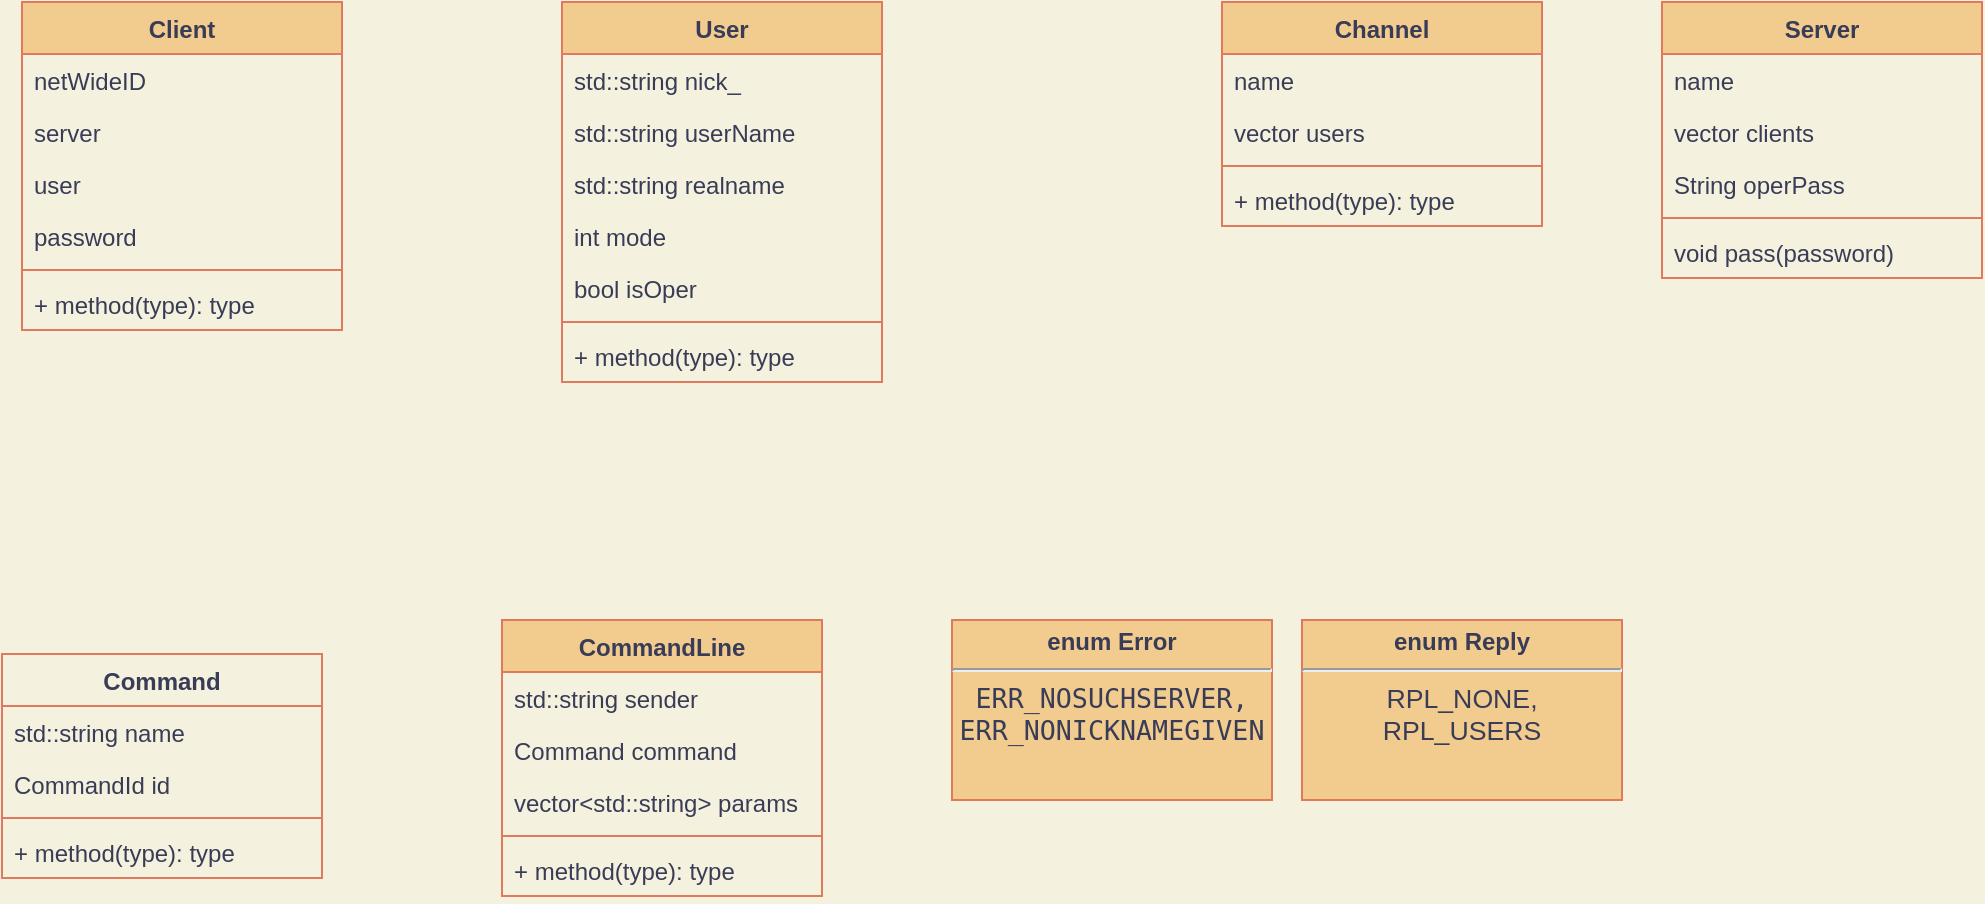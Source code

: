 <mxfile version="14.6.11" type="device"><diagram name="Page-1" id="e7e014a7-5840-1c2e-5031-d8a46d1fe8dd"><mxGraphModel dx="1425" dy="726" grid="1" gridSize="10" guides="1" tooltips="1" connect="1" arrows="1" fold="1" page="1" pageScale="1" pageWidth="1169" pageHeight="826" background="#F4F1DE" math="0" shadow="0"><root><mxCell id="0"/><mxCell id="1" parent="0"/><mxCell id="ll5Hurx10y01bGCLD7um-41" value="Client" style="swimlane;fontStyle=1;align=center;verticalAlign=top;childLayout=stackLayout;horizontal=1;startSize=26;horizontalStack=0;resizeParent=1;resizeParentMax=0;resizeLast=0;collapsible=1;marginBottom=0;fillColor=#F2CC8F;strokeColor=#E07A5F;fontColor=#393C56;" parent="1" vertex="1"><mxGeometry x="40" y="104" width="160" height="164" as="geometry"/></mxCell><mxCell id="ll5Hurx10y01bGCLD7um-45" value="netWideID" style="text;strokeColor=none;fillColor=none;align=left;verticalAlign=top;spacingLeft=4;spacingRight=4;overflow=hidden;rotatable=0;points=[[0,0.5],[1,0.5]];portConstraint=eastwest;fontColor=#393C56;" parent="ll5Hurx10y01bGCLD7um-41" vertex="1"><mxGeometry y="26" width="160" height="26" as="geometry"/></mxCell><mxCell id="ll5Hurx10y01bGCLD7um-46" value="server" style="text;strokeColor=none;fillColor=none;align=left;verticalAlign=top;spacingLeft=4;spacingRight=4;overflow=hidden;rotatable=0;points=[[0,0.5],[1,0.5]];portConstraint=eastwest;fontColor=#393C56;" parent="ll5Hurx10y01bGCLD7um-41" vertex="1"><mxGeometry y="52" width="160" height="26" as="geometry"/></mxCell><mxCell id="ll5Hurx10y01bGCLD7um-75" value="user" style="text;strokeColor=none;fillColor=none;align=left;verticalAlign=top;spacingLeft=4;spacingRight=4;overflow=hidden;rotatable=0;points=[[0,0.5],[1,0.5]];portConstraint=eastwest;fontColor=#393C56;" parent="ll5Hurx10y01bGCLD7um-41" vertex="1"><mxGeometry y="78" width="160" height="26" as="geometry"/></mxCell><mxCell id="ll5Hurx10y01bGCLD7um-76" value="password" style="text;strokeColor=none;fillColor=none;align=left;verticalAlign=top;spacingLeft=4;spacingRight=4;overflow=hidden;rotatable=0;points=[[0,0.5],[1,0.5]];portConstraint=eastwest;fontColor=#393C56;" parent="ll5Hurx10y01bGCLD7um-41" vertex="1"><mxGeometry y="104" width="160" height="26" as="geometry"/></mxCell><mxCell id="ll5Hurx10y01bGCLD7um-43" value="" style="line;strokeWidth=1;fillColor=none;align=left;verticalAlign=middle;spacingTop=-1;spacingLeft=3;spacingRight=3;rotatable=0;labelPosition=right;points=[];portConstraint=eastwest;labelBackgroundColor=#F4F1DE;strokeColor=#E07A5F;fontColor=#393C56;" parent="ll5Hurx10y01bGCLD7um-41" vertex="1"><mxGeometry y="130" width="160" height="8" as="geometry"/></mxCell><mxCell id="ll5Hurx10y01bGCLD7um-44" value="+ method(type): type" style="text;strokeColor=none;fillColor=none;align=left;verticalAlign=top;spacingLeft=4;spacingRight=4;overflow=hidden;rotatable=0;points=[[0,0.5],[1,0.5]];portConstraint=eastwest;fontColor=#393C56;" parent="ll5Hurx10y01bGCLD7um-41" vertex="1"><mxGeometry y="138" width="160" height="26" as="geometry"/></mxCell><mxCell id="ll5Hurx10y01bGCLD7um-56" value="User" style="swimlane;fontStyle=1;align=center;verticalAlign=top;childLayout=stackLayout;horizontal=1;startSize=26;horizontalStack=0;resizeParent=1;resizeParentMax=0;resizeLast=0;collapsible=1;marginBottom=0;fillColor=#F2CC8F;strokeColor=#E07A5F;fontColor=#393C56;" parent="1" vertex="1"><mxGeometry x="310" y="104" width="160" height="190" as="geometry"/></mxCell><mxCell id="ll5Hurx10y01bGCLD7um-57" value="std::string nick_" style="text;strokeColor=none;fillColor=none;align=left;verticalAlign=top;spacingLeft=4;spacingRight=4;overflow=hidden;rotatable=0;points=[[0,0.5],[1,0.5]];portConstraint=eastwest;fontColor=#393C56;" parent="ll5Hurx10y01bGCLD7um-56" vertex="1"><mxGeometry y="26" width="160" height="26" as="geometry"/></mxCell><mxCell id="ll5Hurx10y01bGCLD7um-60" value="std::string userName" style="text;strokeColor=none;fillColor=none;align=left;verticalAlign=top;spacingLeft=4;spacingRight=4;overflow=hidden;rotatable=0;points=[[0,0.5],[1,0.5]];portConstraint=eastwest;fontColor=#393C56;" parent="ll5Hurx10y01bGCLD7um-56" vertex="1"><mxGeometry y="52" width="160" height="26" as="geometry"/></mxCell><mxCell id="ll5Hurx10y01bGCLD7um-63" value="std::string realname" style="text;strokeColor=none;fillColor=none;align=left;verticalAlign=top;spacingLeft=4;spacingRight=4;overflow=hidden;rotatable=0;points=[[0,0.5],[1,0.5]];portConstraint=eastwest;fontColor=#393C56;" parent="ll5Hurx10y01bGCLD7um-56" vertex="1"><mxGeometry y="78" width="160" height="26" as="geometry"/></mxCell><mxCell id="ll5Hurx10y01bGCLD7um-77" value="int mode" style="text;strokeColor=none;fillColor=none;align=left;verticalAlign=top;spacingLeft=4;spacingRight=4;overflow=hidden;rotatable=0;points=[[0,0.5],[1,0.5]];portConstraint=eastwest;fontColor=#393C56;" parent="ll5Hurx10y01bGCLD7um-56" vertex="1"><mxGeometry y="104" width="160" height="26" as="geometry"/></mxCell><mxCell id="ll5Hurx10y01bGCLD7um-79" value="bool isOper" style="text;strokeColor=none;fillColor=none;align=left;verticalAlign=top;spacingLeft=4;spacingRight=4;overflow=hidden;rotatable=0;points=[[0,0.5],[1,0.5]];portConstraint=eastwest;fontColor=#393C56;" parent="ll5Hurx10y01bGCLD7um-56" vertex="1"><mxGeometry y="130" width="160" height="26" as="geometry"/></mxCell><mxCell id="ll5Hurx10y01bGCLD7um-58" value="" style="line;strokeWidth=1;fillColor=none;align=left;verticalAlign=middle;spacingTop=-1;spacingLeft=3;spacingRight=3;rotatable=0;labelPosition=right;points=[];portConstraint=eastwest;labelBackgroundColor=#F4F1DE;strokeColor=#E07A5F;fontColor=#393C56;" parent="ll5Hurx10y01bGCLD7um-56" vertex="1"><mxGeometry y="156" width="160" height="8" as="geometry"/></mxCell><mxCell id="ll5Hurx10y01bGCLD7um-59" value="+ method(type): type" style="text;strokeColor=none;fillColor=none;align=left;verticalAlign=top;spacingLeft=4;spacingRight=4;overflow=hidden;rotatable=0;points=[[0,0.5],[1,0.5]];portConstraint=eastwest;fontColor=#393C56;" parent="ll5Hurx10y01bGCLD7um-56" vertex="1"><mxGeometry y="164" width="160" height="26" as="geometry"/></mxCell><mxCell id="ll5Hurx10y01bGCLD7um-64" value="Channel" style="swimlane;fontStyle=1;align=center;verticalAlign=top;childLayout=stackLayout;horizontal=1;startSize=26;horizontalStack=0;resizeParent=1;resizeParentMax=0;resizeLast=0;collapsible=1;marginBottom=0;fillColor=#F2CC8F;strokeColor=#E07A5F;fontColor=#393C56;" parent="1" vertex="1"><mxGeometry x="640" y="104" width="160" height="112" as="geometry"/></mxCell><mxCell id="ll5Hurx10y01bGCLD7um-65" value="name" style="text;strokeColor=none;fillColor=none;align=left;verticalAlign=top;spacingLeft=4;spacingRight=4;overflow=hidden;rotatable=0;points=[[0,0.5],[1,0.5]];portConstraint=eastwest;fontColor=#393C56;" parent="ll5Hurx10y01bGCLD7um-64" vertex="1"><mxGeometry y="26" width="160" height="26" as="geometry"/></mxCell><mxCell id="ll5Hurx10y01bGCLD7um-80" value="vector users" style="text;strokeColor=none;fillColor=none;align=left;verticalAlign=top;spacingLeft=4;spacingRight=4;overflow=hidden;rotatable=0;points=[[0,0.5],[1,0.5]];portConstraint=eastwest;fontColor=#393C56;" parent="ll5Hurx10y01bGCLD7um-64" vertex="1"><mxGeometry y="52" width="160" height="26" as="geometry"/></mxCell><mxCell id="ll5Hurx10y01bGCLD7um-66" value="" style="line;strokeWidth=1;fillColor=none;align=left;verticalAlign=middle;spacingTop=-1;spacingLeft=3;spacingRight=3;rotatable=0;labelPosition=right;points=[];portConstraint=eastwest;labelBackgroundColor=#F4F1DE;strokeColor=#E07A5F;fontColor=#393C56;" parent="ll5Hurx10y01bGCLD7um-64" vertex="1"><mxGeometry y="78" width="160" height="8" as="geometry"/></mxCell><mxCell id="ll5Hurx10y01bGCLD7um-67" value="+ method(type): type" style="text;strokeColor=none;fillColor=none;align=left;verticalAlign=top;spacingLeft=4;spacingRight=4;overflow=hidden;rotatable=0;points=[[0,0.5],[1,0.5]];portConstraint=eastwest;fontColor=#393C56;" parent="ll5Hurx10y01bGCLD7um-64" vertex="1"><mxGeometry y="86" width="160" height="26" as="geometry"/></mxCell><mxCell id="ll5Hurx10y01bGCLD7um-69" value="Server" style="swimlane;fontStyle=1;align=center;verticalAlign=top;childLayout=stackLayout;horizontal=1;startSize=26;horizontalStack=0;resizeParent=1;resizeParentMax=0;resizeLast=0;collapsible=1;marginBottom=0;fillColor=#F2CC8F;strokeColor=#E07A5F;fontColor=#393C56;" parent="1" vertex="1"><mxGeometry x="860" y="104" width="160" height="138" as="geometry"/></mxCell><mxCell id="ll5Hurx10y01bGCLD7um-70" value="name" style="text;strokeColor=none;fillColor=none;align=left;verticalAlign=top;spacingLeft=4;spacingRight=4;overflow=hidden;rotatable=0;points=[[0,0.5],[1,0.5]];portConstraint=eastwest;fontColor=#393C56;" parent="ll5Hurx10y01bGCLD7um-69" vertex="1"><mxGeometry y="26" width="160" height="26" as="geometry"/></mxCell><mxCell id="ll5Hurx10y01bGCLD7um-74" value="vector clients" style="text;strokeColor=none;fillColor=none;align=left;verticalAlign=top;spacingLeft=4;spacingRight=4;overflow=hidden;rotatable=0;points=[[0,0.5],[1,0.5]];portConstraint=eastwest;fontColor=#393C56;" parent="ll5Hurx10y01bGCLD7um-69" vertex="1"><mxGeometry y="52" width="160" height="26" as="geometry"/></mxCell><mxCell id="ll5Hurx10y01bGCLD7um-78" value="String operPass" style="text;strokeColor=none;fillColor=none;align=left;verticalAlign=top;spacingLeft=4;spacingRight=4;overflow=hidden;rotatable=0;points=[[0,0.5],[1,0.5]];portConstraint=eastwest;fontColor=#393C56;" parent="ll5Hurx10y01bGCLD7um-69" vertex="1"><mxGeometry y="78" width="160" height="26" as="geometry"/></mxCell><mxCell id="ll5Hurx10y01bGCLD7um-71" value="" style="line;strokeWidth=1;fillColor=none;align=left;verticalAlign=middle;spacingTop=-1;spacingLeft=3;spacingRight=3;rotatable=0;labelPosition=right;points=[];portConstraint=eastwest;labelBackgroundColor=#F4F1DE;strokeColor=#E07A5F;fontColor=#393C56;" parent="ll5Hurx10y01bGCLD7um-69" vertex="1"><mxGeometry y="104" width="160" height="8" as="geometry"/></mxCell><mxCell id="ll5Hurx10y01bGCLD7um-72" value="void pass(password)" style="text;strokeColor=none;fillColor=none;align=left;verticalAlign=top;spacingLeft=4;spacingRight=4;overflow=hidden;rotatable=0;points=[[0,0.5],[1,0.5]];portConstraint=eastwest;fontColor=#393C56;" parent="ll5Hurx10y01bGCLD7um-69" vertex="1"><mxGeometry y="112" width="160" height="26" as="geometry"/></mxCell><mxCell id="vYcf8K377rNOafUUuB-e-1" value="CommandLine" style="swimlane;fontStyle=1;align=center;verticalAlign=top;childLayout=stackLayout;horizontal=1;startSize=26;horizontalStack=0;resizeParent=1;resizeParentMax=0;resizeLast=0;collapsible=1;marginBottom=0;fillColor=#F2CC8F;strokeColor=#E07A5F;fontColor=#393C56;" vertex="1" parent="1"><mxGeometry x="280" y="413" width="160" height="138" as="geometry"/></mxCell><mxCell id="vYcf8K377rNOafUUuB-e-6" value="std::string sender" style="text;strokeColor=none;fillColor=none;align=left;verticalAlign=top;spacingLeft=4;spacingRight=4;overflow=hidden;rotatable=0;points=[[0,0.5],[1,0.5]];portConstraint=eastwest;fontColor=#393C56;" vertex="1" parent="vYcf8K377rNOafUUuB-e-1"><mxGeometry y="26" width="160" height="26" as="geometry"/></mxCell><mxCell id="vYcf8K377rNOafUUuB-e-2" value="Command command" style="text;strokeColor=none;fillColor=none;align=left;verticalAlign=top;spacingLeft=4;spacingRight=4;overflow=hidden;rotatable=0;points=[[0,0.5],[1,0.5]];portConstraint=eastwest;fontColor=#393C56;" vertex="1" parent="vYcf8K377rNOafUUuB-e-1"><mxGeometry y="52" width="160" height="26" as="geometry"/></mxCell><mxCell id="vYcf8K377rNOafUUuB-e-7" value="vector&lt;std::string&gt; params" style="text;strokeColor=none;fillColor=none;align=left;verticalAlign=top;spacingLeft=4;spacingRight=4;overflow=hidden;rotatable=0;points=[[0,0.5],[1,0.5]];portConstraint=eastwest;fontColor=#393C56;" vertex="1" parent="vYcf8K377rNOafUUuB-e-1"><mxGeometry y="78" width="160" height="26" as="geometry"/></mxCell><mxCell id="vYcf8K377rNOafUUuB-e-3" value="" style="line;strokeWidth=1;fillColor=none;align=left;verticalAlign=middle;spacingTop=-1;spacingLeft=3;spacingRight=3;rotatable=0;labelPosition=right;points=[];portConstraint=eastwest;labelBackgroundColor=#F4F1DE;strokeColor=#E07A5F;fontColor=#393C56;" vertex="1" parent="vYcf8K377rNOafUUuB-e-1"><mxGeometry y="104" width="160" height="8" as="geometry"/></mxCell><mxCell id="vYcf8K377rNOafUUuB-e-4" value="+ method(type): type" style="text;strokeColor=none;fillColor=none;align=left;verticalAlign=top;spacingLeft=4;spacingRight=4;overflow=hidden;rotatable=0;points=[[0,0.5],[1,0.5]];portConstraint=eastwest;fontColor=#393C56;" vertex="1" parent="vYcf8K377rNOafUUuB-e-1"><mxGeometry y="112" width="160" height="26" as="geometry"/></mxCell><mxCell id="vYcf8K377rNOafUUuB-e-8" value="Command" style="swimlane;fontStyle=1;align=center;verticalAlign=top;childLayout=stackLayout;horizontal=1;startSize=26;horizontalStack=0;resizeParent=1;resizeParentMax=0;resizeLast=0;collapsible=1;marginBottom=0;glass=0;rounded=0;shadow=0;sketch=0;separatorColor=none;noLabel=0;portConstraintRotation=0;snapToPoint=0;fixDash=0;autosize=0;container=0;dropTarget=1;metaEdit=0;backgroundOutline=0;movableLabel=0;comic=0;gradientDirection=west;strokeColor=#E07A5F;fontColor=#393C56;fillColor=none;" vertex="1" parent="1"><mxGeometry x="30" y="430" width="160" height="112" as="geometry"/></mxCell><mxCell id="vYcf8K377rNOafUUuB-e-17" value="std::string name" style="text;strokeColor=none;align=left;verticalAlign=top;spacingLeft=4;spacingRight=4;overflow=hidden;rotatable=0;points=[[0,0.5],[1,0.5]];portConstraint=eastwest;fontColor=#393C56;" vertex="1" parent="vYcf8K377rNOafUUuB-e-8"><mxGeometry y="26" width="160" height="26" as="geometry"/></mxCell><mxCell id="vYcf8K377rNOafUUuB-e-9" value="CommandId id" style="text;strokeColor=none;align=left;verticalAlign=top;spacingLeft=4;spacingRight=4;overflow=hidden;rotatable=0;points=[[0,0.5],[1,0.5]];portConstraint=eastwest;fontColor=#393C56;" vertex="1" parent="vYcf8K377rNOafUUuB-e-8"><mxGeometry y="52" width="160" height="26" as="geometry"/></mxCell><mxCell id="vYcf8K377rNOafUUuB-e-10" value="" style="line;strokeWidth=1;align=left;verticalAlign=middle;spacingTop=-1;spacingLeft=3;spacingRight=3;rotatable=0;labelPosition=right;points=[];portConstraint=eastwest;fillColor=#F2CC8F;labelBackgroundColor=#F4F1DE;strokeColor=#E07A5F;fontColor=#393C56;" vertex="1" parent="vYcf8K377rNOafUUuB-e-8"><mxGeometry y="78" width="160" height="8" as="geometry"/></mxCell><mxCell id="vYcf8K377rNOafUUuB-e-11" value="+ method(type): type" style="text;strokeColor=none;align=left;verticalAlign=top;spacingLeft=4;spacingRight=4;overflow=hidden;rotatable=0;points=[[0,0.5],[1,0.5]];portConstraint=eastwest;fontColor=#393C56;" vertex="1" parent="vYcf8K377rNOafUUuB-e-8"><mxGeometry y="86" width="160" height="26" as="geometry"/></mxCell><mxCell id="vYcf8K377rNOafUUuB-e-13" value="&lt;p style=&quot;margin: 4px 0px 0px&quot;&gt;&lt;b&gt;enum Error&lt;/b&gt;&lt;/p&gt;&lt;hr&gt;&lt;pre class=&quot;newpage&quot; style=&quot;font-size: 13.333px ; margin-top: 0px ; margin-bottom: 0px&quot;&gt;ERR_NOSUCHSERVER,&lt;/pre&gt;&lt;pre class=&quot;newpage&quot; style=&quot;font-size: 13.333px ; margin-top: 0px ; margin-bottom: 0px&quot;&gt;ERR_NONICKNAMEGIVEN&lt;/pre&gt;&lt;pre class=&quot;newpage&quot; style=&quot;font-size: 13.333px ; margin-top: 0px ; margin-bottom: 0px&quot;&gt;&lt;br&gt;&lt;/pre&gt;" style="verticalAlign=top;align=center;overflow=fill;fontSize=12;fontFamily=Helvetica;html=1;fillColor=#F2CC8F;strokeColor=#E07A5F;fontColor=#393C56;" vertex="1" parent="1"><mxGeometry x="505" y="413" width="160" height="90" as="geometry"/></mxCell><mxCell id="vYcf8K377rNOafUUuB-e-18" value="&lt;p style=&quot;margin: 4px 0px 0px&quot;&gt;&lt;b&gt;enum Reply&lt;/b&gt;&lt;/p&gt;&lt;hr&gt;&lt;p style=&quot;margin-top: 0px ; margin-bottom: 0px ; font-size: 13.333px&quot;&gt;&lt;span style=&quot;font-weight: normal&quot;&gt;RPL_&lt;/span&gt;&lt;span style=&quot;font-size: 13.333px&quot;&gt;N&lt;/span&gt;&lt;span style=&quot;font-size: 13.333px&quot;&gt;ONE,&lt;/span&gt;&lt;/p&gt;&lt;p style=&quot;margin-top: 0px ; margin-bottom: 0px ; font-size: 13.333px&quot;&gt;&lt;span style=&quot;font-weight: normal&quot;&gt;RPL_USERS&lt;/span&gt;&lt;/p&gt;&lt;pre class=&quot;newpage&quot; style=&quot;font-size: 13.333px ; margin-top: 0px ; margin-bottom: 0px&quot;&gt;&lt;br&gt;&lt;/pre&gt;" style="verticalAlign=top;align=center;overflow=fill;fontSize=12;fontFamily=Helvetica;html=1;fillColor=#F2CC8F;strokeColor=#E07A5F;fontColor=#393C56;" vertex="1" parent="1"><mxGeometry x="680" y="413" width="160" height="90" as="geometry"/></mxCell></root></mxGraphModel></diagram></mxfile>